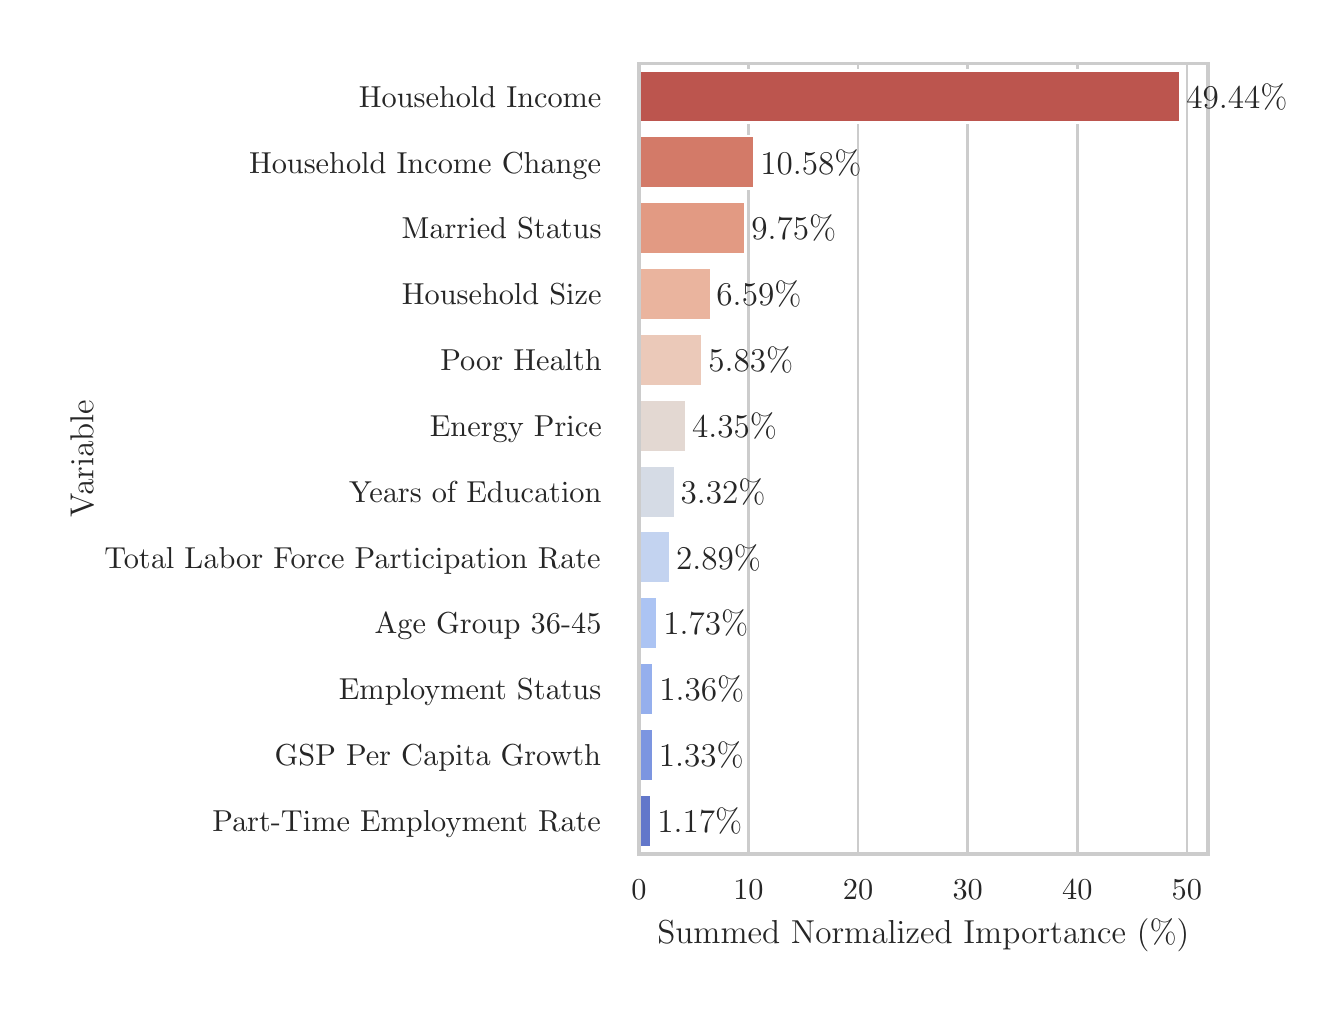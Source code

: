 \begingroup%
\makeatletter%
\begin{pgfpicture}%
\pgfpathrectangle{\pgfpointorigin}{\pgfqpoint{6.4in}{4.8in}}%
\pgfusepath{use as bounding box, clip}%
\begin{pgfscope}%
\pgfsetbuttcap%
\pgfsetmiterjoin%
\definecolor{currentfill}{rgb}{1.0,1.0,1.0}%
\pgfsetfillcolor{currentfill}%
\pgfsetlinewidth{0.0pt}%
\definecolor{currentstroke}{rgb}{1.0,1.0,1.0}%
\pgfsetstrokecolor{currentstroke}%
\pgfsetdash{}{0pt}%
\pgfpathmoveto{\pgfqpoint{0.0in}{0.0in}}%
\pgfpathlineto{\pgfqpoint{6.4in}{0.0in}}%
\pgfpathlineto{\pgfqpoint{6.4in}{4.8in}}%
\pgfpathlineto{\pgfqpoint{0.0in}{4.8in}}%
\pgfpathlineto{\pgfqpoint{0.0in}{0.0in}}%
\pgfpathclose%
\pgfusepath{fill}%
\end{pgfscope}%
\begin{pgfscope}%
\pgfsetbuttcap%
\pgfsetmiterjoin%
\definecolor{currentfill}{rgb}{1.0,1.0,1.0}%
\pgfsetfillcolor{currentfill}%
\pgfsetlinewidth{0.0pt}%
\definecolor{currentstroke}{rgb}{0.0,0.0,0.0}%
\pgfsetstrokecolor{currentstroke}%
\pgfsetstrokeopacity{0.0}%
\pgfsetdash{}{0pt}%
\pgfpathmoveto{\pgfqpoint{3.056in}{0.669in}}%
\pgfpathlineto{\pgfqpoint{5.901in}{0.669in}}%
\pgfpathlineto{\pgfqpoint{5.901in}{4.62in}}%
\pgfpathlineto{\pgfqpoint{3.056in}{4.62in}}%
\pgfpathlineto{\pgfqpoint{3.056in}{0.669in}}%
\pgfpathclose%
\pgfusepath{fill}%
\end{pgfscope}%
\begin{pgfscope}%
\pgfpathrectangle{\pgfqpoint{3.056in}{0.669in}}{\pgfqpoint{2.845in}{3.951in}}%
\pgfusepath{clip}%
\pgfsetroundcap%
\pgfsetroundjoin%
\pgfsetlinewidth{1.004pt}%
\definecolor{currentstroke}{rgb}{0.8,0.8,0.8}%
\pgfsetstrokecolor{currentstroke}%
\pgfsetdash{}{0pt}%
\pgfpathmoveto{\pgfqpoint{3.056in}{0.669in}}%
\pgfpathlineto{\pgfqpoint{3.056in}{4.62in}}%
\pgfusepath{stroke}%
\end{pgfscope}%
\begin{pgfscope}%
\definecolor{textcolor}{rgb}{0.15,0.15,0.15}%
\pgfsetstrokecolor{textcolor}%
\pgfsetfillcolor{textcolor}%
\pgftext[x=3.056in,y=0.537in,,top]{\color{textcolor}\fontsize{11.0}{13.2}\selectfont \(\displaystyle {0}\)}%
\end{pgfscope}%
\begin{pgfscope}%
\pgfpathrectangle{\pgfqpoint{3.056in}{0.669in}}{\pgfqpoint{2.845in}{3.951in}}%
\pgfusepath{clip}%
\pgfsetroundcap%
\pgfsetroundjoin%
\pgfsetlinewidth{1.004pt}%
\definecolor{currentstroke}{rgb}{0.8,0.8,0.8}%
\pgfsetstrokecolor{currentstroke}%
\pgfsetdash{}{0pt}%
\pgfpathmoveto{\pgfqpoint{3.604in}{0.669in}}%
\pgfpathlineto{\pgfqpoint{3.604in}{4.62in}}%
\pgfusepath{stroke}%
\end{pgfscope}%
\begin{pgfscope}%
\definecolor{textcolor}{rgb}{0.15,0.15,0.15}%
\pgfsetstrokecolor{textcolor}%
\pgfsetfillcolor{textcolor}%
\pgftext[x=3.604in,y=0.537in,,top]{\color{textcolor}\fontsize{11.0}{13.2}\selectfont \(\displaystyle {10}\)}%
\end{pgfscope}%
\begin{pgfscope}%
\pgfpathrectangle{\pgfqpoint{3.056in}{0.669in}}{\pgfqpoint{2.845in}{3.951in}}%
\pgfusepath{clip}%
\pgfsetroundcap%
\pgfsetroundjoin%
\pgfsetlinewidth{1.004pt}%
\definecolor{currentstroke}{rgb}{0.8,0.8,0.8}%
\pgfsetstrokecolor{currentstroke}%
\pgfsetdash{}{0pt}%
\pgfpathmoveto{\pgfqpoint{4.152in}{0.669in}}%
\pgfpathlineto{\pgfqpoint{4.152in}{4.62in}}%
\pgfusepath{stroke}%
\end{pgfscope}%
\begin{pgfscope}%
\definecolor{textcolor}{rgb}{0.15,0.15,0.15}%
\pgfsetstrokecolor{textcolor}%
\pgfsetfillcolor{textcolor}%
\pgftext[x=4.152in,y=0.537in,,top]{\color{textcolor}\fontsize{11.0}{13.2}\selectfont \(\displaystyle {20}\)}%
\end{pgfscope}%
\begin{pgfscope}%
\pgfpathrectangle{\pgfqpoint{3.056in}{0.669in}}{\pgfqpoint{2.845in}{3.951in}}%
\pgfusepath{clip}%
\pgfsetroundcap%
\pgfsetroundjoin%
\pgfsetlinewidth{1.004pt}%
\definecolor{currentstroke}{rgb}{0.8,0.8,0.8}%
\pgfsetstrokecolor{currentstroke}%
\pgfsetdash{}{0pt}%
\pgfpathmoveto{\pgfqpoint{4.7in}{0.669in}}%
\pgfpathlineto{\pgfqpoint{4.7in}{4.62in}}%
\pgfusepath{stroke}%
\end{pgfscope}%
\begin{pgfscope}%
\definecolor{textcolor}{rgb}{0.15,0.15,0.15}%
\pgfsetstrokecolor{textcolor}%
\pgfsetfillcolor{textcolor}%
\pgftext[x=4.7in,y=0.537in,,top]{\color{textcolor}\fontsize{11.0}{13.2}\selectfont \(\displaystyle {30}\)}%
\end{pgfscope}%
\begin{pgfscope}%
\pgfpathrectangle{\pgfqpoint{3.056in}{0.669in}}{\pgfqpoint{2.845in}{3.951in}}%
\pgfusepath{clip}%
\pgfsetroundcap%
\pgfsetroundjoin%
\pgfsetlinewidth{1.004pt}%
\definecolor{currentstroke}{rgb}{0.8,0.8,0.8}%
\pgfsetstrokecolor{currentstroke}%
\pgfsetdash{}{0pt}%
\pgfpathmoveto{\pgfqpoint{5.248in}{0.669in}}%
\pgfpathlineto{\pgfqpoint{5.248in}{4.62in}}%
\pgfusepath{stroke}%
\end{pgfscope}%
\begin{pgfscope}%
\definecolor{textcolor}{rgb}{0.15,0.15,0.15}%
\pgfsetstrokecolor{textcolor}%
\pgfsetfillcolor{textcolor}%
\pgftext[x=5.248in,y=0.537in,,top]{\color{textcolor}\fontsize{11.0}{13.2}\selectfont \(\displaystyle {40}\)}%
\end{pgfscope}%
\begin{pgfscope}%
\pgfpathrectangle{\pgfqpoint{3.056in}{0.669in}}{\pgfqpoint{2.845in}{3.951in}}%
\pgfusepath{clip}%
\pgfsetroundcap%
\pgfsetroundjoin%
\pgfsetlinewidth{1.004pt}%
\definecolor{currentstroke}{rgb}{0.8,0.8,0.8}%
\pgfsetstrokecolor{currentstroke}%
\pgfsetdash{}{0pt}%
\pgfpathmoveto{\pgfqpoint{5.796in}{0.669in}}%
\pgfpathlineto{\pgfqpoint{5.796in}{4.62in}}%
\pgfusepath{stroke}%
\end{pgfscope}%
\begin{pgfscope}%
\definecolor{textcolor}{rgb}{0.15,0.15,0.15}%
\pgfsetstrokecolor{textcolor}%
\pgfsetfillcolor{textcolor}%
\pgftext[x=5.796in,y=0.537in,,top]{\color{textcolor}\fontsize{11.0}{13.2}\selectfont \(\displaystyle {50}\)}%
\end{pgfscope}%
\begin{pgfscope}%
\definecolor{textcolor}{rgb}{0.15,0.15,0.15}%
\pgfsetstrokecolor{textcolor}%
\pgfsetfillcolor{textcolor}%
\pgftext[x=4.478in,y=0.347in,,top]{\color{textcolor}\fontsize{12.0}{14.4}\selectfont Summed Normalized Importance (\%)}%
\end{pgfscope}%
\begin{pgfscope}%
\definecolor{textcolor}{rgb}{0.15,0.15,0.15}%
\pgfsetstrokecolor{textcolor}%
\pgfsetfillcolor{textcolor}%
\pgftext[x=1.656in, y=4.403in, left, base]{\color{textcolor}\fontsize{11.0}{13.2}\selectfont Household Income }%
\end{pgfscope}%
\begin{pgfscope}%
\definecolor{textcolor}{rgb}{0.15,0.15,0.15}%
\pgfsetstrokecolor{textcolor}%
\pgfsetfillcolor{textcolor}%
\pgftext[x=1.107in, y=4.073in, left, base]{\color{textcolor}\fontsize{11.0}{13.2}\selectfont Household Income Change }%
\end{pgfscope}%
\begin{pgfscope}%
\definecolor{textcolor}{rgb}{0.15,0.15,0.15}%
\pgfsetstrokecolor{textcolor}%
\pgfsetfillcolor{textcolor}%
\pgftext[x=1.87in, y=3.744in, left, base]{\color{textcolor}\fontsize{11.0}{13.2}\selectfont Married Status }%
\end{pgfscope}%
\begin{pgfscope}%
\definecolor{textcolor}{rgb}{0.15,0.15,0.15}%
\pgfsetstrokecolor{textcolor}%
\pgfsetfillcolor{textcolor}%
\pgftext[x=1.871in, y=3.415in, left, base]{\color{textcolor}\fontsize{11.0}{13.2}\selectfont Household Size }%
\end{pgfscope}%
\begin{pgfscope}%
\definecolor{textcolor}{rgb}{0.15,0.15,0.15}%
\pgfsetstrokecolor{textcolor}%
\pgfsetfillcolor{textcolor}%
\pgftext[x=2.064in, y=3.086in, left, base]{\color{textcolor}\fontsize{11.0}{13.2}\selectfont Poor Health }%
\end{pgfscope}%
\begin{pgfscope}%
\definecolor{textcolor}{rgb}{0.15,0.15,0.15}%
\pgfsetstrokecolor{textcolor}%
\pgfsetfillcolor{textcolor}%
\pgftext[x=2.011in, y=2.756in, left, base]{\color{textcolor}\fontsize{11.0}{13.2}\selectfont Energy Price }%
\end{pgfscope}%
\begin{pgfscope}%
\definecolor{textcolor}{rgb}{0.15,0.15,0.15}%
\pgfsetstrokecolor{textcolor}%
\pgfsetfillcolor{textcolor}%
\pgftext[x=1.607in, y=2.427in, left, base]{\color{textcolor}\fontsize{11.0}{13.2}\selectfont Years of Education }%
\end{pgfscope}%
\begin{pgfscope}%
\definecolor{textcolor}{rgb}{0.15,0.15,0.15}%
\pgfsetstrokecolor{textcolor}%
\pgfsetfillcolor{textcolor}%
\pgftext[x=0.384in, y=2.098in, left, base]{\color{textcolor}\fontsize{11.0}{13.2}\selectfont Total Labor Force Participation Rate }%
\end{pgfscope}%
\begin{pgfscope}%
\definecolor{textcolor}{rgb}{0.15,0.15,0.15}%
\pgfsetstrokecolor{textcolor}%
\pgfsetfillcolor{textcolor}%
\pgftext[x=1.735in, y=1.769in, left, base]{\color{textcolor}\fontsize{11.0}{13.2}\selectfont Age Group 36-45 }%
\end{pgfscope}%
\begin{pgfscope}%
\definecolor{textcolor}{rgb}{0.15,0.15,0.15}%
\pgfsetstrokecolor{textcolor}%
\pgfsetfillcolor{textcolor}%
\pgftext[x=1.556in, y=1.44in, left, base]{\color{textcolor}\fontsize{11.0}{13.2}\selectfont Employment Status }%
\end{pgfscope}%
\begin{pgfscope}%
\definecolor{textcolor}{rgb}{0.15,0.15,0.15}%
\pgfsetstrokecolor{textcolor}%
\pgfsetfillcolor{textcolor}%
\pgftext[x=1.235in, y=1.11in, left, base]{\color{textcolor}\fontsize{11.0}{13.2}\selectfont GSP Per Capita Growth }%
\end{pgfscope}%
\begin{pgfscope}%
\definecolor{textcolor}{rgb}{0.15,0.15,0.15}%
\pgfsetstrokecolor{textcolor}%
\pgfsetfillcolor{textcolor}%
\pgftext[x=0.923in, y=0.781in, left, base]{\color{textcolor}\fontsize{11.0}{13.2}\selectfont Part-Time Employment Rate }%
\end{pgfscope}%
\begin{pgfscope}%
\definecolor{textcolor}{rgb}{0.15,0.15,0.15}%
\pgfsetstrokecolor{textcolor}%
\pgfsetfillcolor{textcolor}%
\pgftext[x=0.328in,y=2.645in,,bottom,rotate=90.0]{\color{textcolor}\fontsize{12.0}{14.4}\selectfont Variable}%
\end{pgfscope}%
\begin{pgfscope}%
\pgfpathrectangle{\pgfqpoint{3.056in}{0.669in}}{\pgfqpoint{2.845in}{3.951in}}%
\pgfusepath{clip}%
\pgfsetbuttcap%
\pgfsetmiterjoin%
\definecolor{currentfill}{rgb}{0.739,0.332,0.307}%
\pgfsetfillcolor{currentfill}%
\pgfsetlinewidth{1.004pt}%
\definecolor{currentstroke}{rgb}{1.0,1.0,1.0}%
\pgfsetstrokecolor{currentstroke}%
\pgfsetdash{}{0pt}%
\pgfpathmoveto{\pgfqpoint{3.056in}{4.587in}}%
\pgfpathlineto{\pgfqpoint{5.765in}{4.587in}}%
\pgfpathlineto{\pgfqpoint{5.765in}{4.324in}}%
\pgfpathlineto{\pgfqpoint{3.056in}{4.324in}}%
\pgfpathlineto{\pgfqpoint{3.056in}{4.587in}}%
\pgfpathclose%
\pgfusepath{stroke,fill}%
\end{pgfscope}%
\begin{pgfscope}%
\pgfpathrectangle{\pgfqpoint{3.056in}{0.669in}}{\pgfqpoint{2.845in}{3.951in}}%
\pgfusepath{clip}%
\pgfsetbuttcap%
\pgfsetmiterjoin%
\definecolor{currentfill}{rgb}{0.826,0.479,0.408}%
\pgfsetfillcolor{currentfill}%
\pgfsetlinewidth{1.004pt}%
\definecolor{currentstroke}{rgb}{1.0,1.0,1.0}%
\pgfsetstrokecolor{currentstroke}%
\pgfsetdash{}{0pt}%
\pgfpathmoveto{\pgfqpoint{3.056in}{4.258in}}%
\pgfpathlineto{\pgfqpoint{3.636in}{4.258in}}%
\pgfpathlineto{\pgfqpoint{3.636in}{3.994in}}%
\pgfpathlineto{\pgfqpoint{3.056in}{3.994in}}%
\pgfpathlineto{\pgfqpoint{3.056in}{4.258in}}%
\pgfpathclose%
\pgfusepath{stroke,fill}%
\end{pgfscope}%
\begin{pgfscope}%
\pgfpathrectangle{\pgfqpoint{3.056in}{0.669in}}{\pgfqpoint{2.845in}{3.951in}}%
\pgfusepath{clip}%
\pgfsetbuttcap%
\pgfsetmiterjoin%
\definecolor{currentfill}{rgb}{0.887,0.605,0.515}%
\pgfsetfillcolor{currentfill}%
\pgfsetlinewidth{1.004pt}%
\definecolor{currentstroke}{rgb}{1.0,1.0,1.0}%
\pgfsetstrokecolor{currentstroke}%
\pgfsetdash{}{0pt}%
\pgfpathmoveto{\pgfqpoint{3.056in}{3.929in}}%
\pgfpathlineto{\pgfqpoint{3.59in}{3.929in}}%
\pgfpathlineto{\pgfqpoint{3.59in}{3.665in}}%
\pgfpathlineto{\pgfqpoint{3.056in}{3.665in}}%
\pgfpathlineto{\pgfqpoint{3.056in}{3.929in}}%
\pgfpathclose%
\pgfusepath{stroke,fill}%
\end{pgfscope}%
\begin{pgfscope}%
\pgfpathrectangle{\pgfqpoint{3.056in}{0.669in}}{\pgfqpoint{2.845in}{3.951in}}%
\pgfusepath{clip}%
\pgfsetbuttcap%
\pgfsetmiterjoin%
\definecolor{currentfill}{rgb}{0.919,0.706,0.619}%
\pgfsetfillcolor{currentfill}%
\pgfsetlinewidth{1.004pt}%
\definecolor{currentstroke}{rgb}{1.0,1.0,1.0}%
\pgfsetstrokecolor{currentstroke}%
\pgfsetdash{}{0pt}%
\pgfpathmoveto{\pgfqpoint{3.056in}{3.599in}}%
\pgfpathlineto{\pgfqpoint{3.417in}{3.599in}}%
\pgfpathlineto{\pgfqpoint{3.417in}{3.336in}}%
\pgfpathlineto{\pgfqpoint{3.056in}{3.336in}}%
\pgfpathlineto{\pgfqpoint{3.056in}{3.599in}}%
\pgfpathclose%
\pgfusepath{stroke,fill}%
\end{pgfscope}%
\begin{pgfscope}%
\pgfpathrectangle{\pgfqpoint{3.056in}{0.669in}}{\pgfqpoint{2.845in}{3.951in}}%
\pgfusepath{clip}%
\pgfsetbuttcap%
\pgfsetmiterjoin%
\definecolor{currentfill}{rgb}{0.922,0.79,0.725}%
\pgfsetfillcolor{currentfill}%
\pgfsetlinewidth{1.004pt}%
\definecolor{currentstroke}{rgb}{1.0,1.0,1.0}%
\pgfsetstrokecolor{currentstroke}%
\pgfsetdash{}{0pt}%
\pgfpathmoveto{\pgfqpoint{3.056in}{3.27in}}%
\pgfpathlineto{\pgfqpoint{3.375in}{3.27in}}%
\pgfpathlineto{\pgfqpoint{3.375in}{3.007in}}%
\pgfpathlineto{\pgfqpoint{3.056in}{3.007in}}%
\pgfpathlineto{\pgfqpoint{3.056in}{3.27in}}%
\pgfpathclose%
\pgfusepath{stroke,fill}%
\end{pgfscope}%
\begin{pgfscope}%
\pgfpathrectangle{\pgfqpoint{3.056in}{0.669in}}{\pgfqpoint{2.845in}{3.951in}}%
\pgfusepath{clip}%
\pgfsetbuttcap%
\pgfsetmiterjoin%
\definecolor{currentfill}{rgb}{0.891,0.848,0.823}%
\pgfsetfillcolor{currentfill}%
\pgfsetlinewidth{1.004pt}%
\definecolor{currentstroke}{rgb}{1.0,1.0,1.0}%
\pgfsetstrokecolor{currentstroke}%
\pgfsetdash{}{0pt}%
\pgfpathmoveto{\pgfqpoint{3.056in}{2.941in}}%
\pgfpathlineto{\pgfqpoint{3.294in}{2.941in}}%
\pgfpathlineto{\pgfqpoint{3.294in}{2.678in}}%
\pgfpathlineto{\pgfqpoint{3.056in}{2.678in}}%
\pgfpathlineto{\pgfqpoint{3.056in}{2.941in}}%
\pgfpathclose%
\pgfusepath{stroke,fill}%
\end{pgfscope}%
\begin{pgfscope}%
\pgfpathrectangle{\pgfqpoint{3.056in}{0.669in}}{\pgfqpoint{2.845in}{3.951in}}%
\pgfusepath{clip}%
\pgfsetbuttcap%
\pgfsetmiterjoin%
\definecolor{currentfill}{rgb}{0.837,0.86,0.897}%
\pgfsetfillcolor{currentfill}%
\pgfsetlinewidth{1.004pt}%
\definecolor{currentstroke}{rgb}{1.0,1.0,1.0}%
\pgfsetstrokecolor{currentstroke}%
\pgfsetdash{}{0pt}%
\pgfpathmoveto{\pgfqpoint{3.056in}{2.612in}}%
\pgfpathlineto{\pgfqpoint{3.238in}{2.612in}}%
\pgfpathlineto{\pgfqpoint{3.238in}{2.348in}}%
\pgfpathlineto{\pgfqpoint{3.056in}{2.348in}}%
\pgfpathlineto{\pgfqpoint{3.056in}{2.612in}}%
\pgfpathclose%
\pgfusepath{stroke,fill}%
\end{pgfscope}%
\begin{pgfscope}%
\pgfpathrectangle{\pgfqpoint{3.056in}{0.669in}}{\pgfqpoint{2.845in}{3.951in}}%
\pgfusepath{clip}%
\pgfsetbuttcap%
\pgfsetmiterjoin%
\definecolor{currentfill}{rgb}{0.764,0.828,0.941}%
\pgfsetfillcolor{currentfill}%
\pgfsetlinewidth{1.004pt}%
\definecolor{currentstroke}{rgb}{1.0,1.0,1.0}%
\pgfsetstrokecolor{currentstroke}%
\pgfsetdash{}{0pt}%
\pgfpathmoveto{\pgfqpoint{3.056in}{2.283in}}%
\pgfpathlineto{\pgfqpoint{3.214in}{2.283in}}%
\pgfpathlineto{\pgfqpoint{3.214in}{2.019in}}%
\pgfpathlineto{\pgfqpoint{3.056in}{2.019in}}%
\pgfpathlineto{\pgfqpoint{3.056in}{2.283in}}%
\pgfpathclose%
\pgfusepath{stroke,fill}%
\end{pgfscope}%
\begin{pgfscope}%
\pgfpathrectangle{\pgfqpoint{3.056in}{0.669in}}{\pgfqpoint{2.845in}{3.951in}}%
\pgfusepath{clip}%
\pgfsetbuttcap%
\pgfsetmiterjoin%
\definecolor{currentfill}{rgb}{0.676,0.768,0.952}%
\pgfsetfillcolor{currentfill}%
\pgfsetlinewidth{1.004pt}%
\definecolor{currentstroke}{rgb}{1.0,1.0,1.0}%
\pgfsetstrokecolor{currentstroke}%
\pgfsetdash{}{0pt}%
\pgfpathmoveto{\pgfqpoint{3.056in}{1.953in}}%
\pgfpathlineto{\pgfqpoint{3.151in}{1.953in}}%
\pgfpathlineto{\pgfqpoint{3.151in}{1.69in}}%
\pgfpathlineto{\pgfqpoint{3.056in}{1.69in}}%
\pgfpathlineto{\pgfqpoint{3.056in}{1.953in}}%
\pgfpathclose%
\pgfusepath{stroke,fill}%
\end{pgfscope}%
\begin{pgfscope}%
\pgfpathrectangle{\pgfqpoint{3.056in}{0.669in}}{\pgfqpoint{2.845in}{3.951in}}%
\pgfusepath{clip}%
\pgfsetbuttcap%
\pgfsetmiterjoin%
\definecolor{currentfill}{rgb}{0.585,0.688,0.931}%
\pgfsetfillcolor{currentfill}%
\pgfsetlinewidth{1.004pt}%
\definecolor{currentstroke}{rgb}{1.0,1.0,1.0}%
\pgfsetstrokecolor{currentstroke}%
\pgfsetdash{}{0pt}%
\pgfpathmoveto{\pgfqpoint{3.056in}{1.624in}}%
\pgfpathlineto{\pgfqpoint{3.131in}{1.624in}}%
\pgfpathlineto{\pgfqpoint{3.131in}{1.361in}}%
\pgfpathlineto{\pgfqpoint{3.056in}{1.361in}}%
\pgfpathlineto{\pgfqpoint{3.056in}{1.624in}}%
\pgfpathclose%
\pgfusepath{stroke,fill}%
\end{pgfscope}%
\begin{pgfscope}%
\pgfpathrectangle{\pgfqpoint{3.056in}{0.669in}}{\pgfqpoint{2.845in}{3.951in}}%
\pgfusepath{clip}%
\pgfsetbuttcap%
\pgfsetmiterjoin%
\definecolor{currentfill}{rgb}{0.485,0.585,0.877}%
\pgfsetfillcolor{currentfill}%
\pgfsetlinewidth{1.004pt}%
\definecolor{currentstroke}{rgb}{1.0,1.0,1.0}%
\pgfsetstrokecolor{currentstroke}%
\pgfsetdash{}{0pt}%
\pgfpathmoveto{\pgfqpoint{3.056in}{1.295in}}%
\pgfpathlineto{\pgfqpoint{3.129in}{1.295in}}%
\pgfpathlineto{\pgfqpoint{3.129in}{1.031in}}%
\pgfpathlineto{\pgfqpoint{3.056in}{1.031in}}%
\pgfpathlineto{\pgfqpoint{3.056in}{1.295in}}%
\pgfpathclose%
\pgfusepath{stroke,fill}%
\end{pgfscope}%
\begin{pgfscope}%
\pgfpathrectangle{\pgfqpoint{3.056in}{0.669in}}{\pgfqpoint{2.845in}{3.951in}}%
\pgfusepath{clip}%
\pgfsetbuttcap%
\pgfsetmiterjoin%
\definecolor{currentfill}{rgb}{0.386,0.467,0.792}%
\pgfsetfillcolor{currentfill}%
\pgfsetlinewidth{1.004pt}%
\definecolor{currentstroke}{rgb}{1.0,1.0,1.0}%
\pgfsetstrokecolor{currentstroke}%
\pgfsetdash{}{0pt}%
\pgfpathmoveto{\pgfqpoint{3.056in}{0.966in}}%
\pgfpathlineto{\pgfqpoint{3.12in}{0.966in}}%
\pgfpathlineto{\pgfqpoint{3.12in}{0.702in}}%
\pgfpathlineto{\pgfqpoint{3.056in}{0.702in}}%
\pgfpathlineto{\pgfqpoint{3.056in}{0.966in}}%
\pgfpathclose%
\pgfusepath{stroke,fill}%
\end{pgfscope}%
\begin{pgfscope}%
\pgfpathrectangle{\pgfqpoint{3.056in}{0.669in}}{\pgfqpoint{2.845in}{3.951in}}%
\pgfusepath{clip}%
\pgfsetroundcap%
\pgfsetroundjoin%
\pgfsetlinewidth{2.258pt}%
\definecolor{currentstroke}{rgb}{0.26,0.26,0.26}%
\pgfsetstrokecolor{currentstroke}%
\pgfsetdash{}{0pt}%
\pgfusepath{stroke}%
\end{pgfscope}%
\begin{pgfscope}%
\pgfpathrectangle{\pgfqpoint{3.056in}{0.669in}}{\pgfqpoint{2.845in}{3.951in}}%
\pgfusepath{clip}%
\pgfsetroundcap%
\pgfsetroundjoin%
\pgfsetlinewidth{2.258pt}%
\definecolor{currentstroke}{rgb}{0.26,0.26,0.26}%
\pgfsetstrokecolor{currentstroke}%
\pgfsetdash{}{0pt}%
\pgfusepath{stroke}%
\end{pgfscope}%
\begin{pgfscope}%
\pgfpathrectangle{\pgfqpoint{3.056in}{0.669in}}{\pgfqpoint{2.845in}{3.951in}}%
\pgfusepath{clip}%
\pgfsetroundcap%
\pgfsetroundjoin%
\pgfsetlinewidth{2.258pt}%
\definecolor{currentstroke}{rgb}{0.26,0.26,0.26}%
\pgfsetstrokecolor{currentstroke}%
\pgfsetdash{}{0pt}%
\pgfusepath{stroke}%
\end{pgfscope}%
\begin{pgfscope}%
\pgfpathrectangle{\pgfqpoint{3.056in}{0.669in}}{\pgfqpoint{2.845in}{3.951in}}%
\pgfusepath{clip}%
\pgfsetroundcap%
\pgfsetroundjoin%
\pgfsetlinewidth{2.258pt}%
\definecolor{currentstroke}{rgb}{0.26,0.26,0.26}%
\pgfsetstrokecolor{currentstroke}%
\pgfsetdash{}{0pt}%
\pgfusepath{stroke}%
\end{pgfscope}%
\begin{pgfscope}%
\pgfpathrectangle{\pgfqpoint{3.056in}{0.669in}}{\pgfqpoint{2.845in}{3.951in}}%
\pgfusepath{clip}%
\pgfsetroundcap%
\pgfsetroundjoin%
\pgfsetlinewidth{2.258pt}%
\definecolor{currentstroke}{rgb}{0.26,0.26,0.26}%
\pgfsetstrokecolor{currentstroke}%
\pgfsetdash{}{0pt}%
\pgfusepath{stroke}%
\end{pgfscope}%
\begin{pgfscope}%
\pgfpathrectangle{\pgfqpoint{3.056in}{0.669in}}{\pgfqpoint{2.845in}{3.951in}}%
\pgfusepath{clip}%
\pgfsetroundcap%
\pgfsetroundjoin%
\pgfsetlinewidth{2.258pt}%
\definecolor{currentstroke}{rgb}{0.26,0.26,0.26}%
\pgfsetstrokecolor{currentstroke}%
\pgfsetdash{}{0pt}%
\pgfusepath{stroke}%
\end{pgfscope}%
\begin{pgfscope}%
\pgfpathrectangle{\pgfqpoint{3.056in}{0.669in}}{\pgfqpoint{2.845in}{3.951in}}%
\pgfusepath{clip}%
\pgfsetroundcap%
\pgfsetroundjoin%
\pgfsetlinewidth{2.258pt}%
\definecolor{currentstroke}{rgb}{0.26,0.26,0.26}%
\pgfsetstrokecolor{currentstroke}%
\pgfsetdash{}{0pt}%
\pgfusepath{stroke}%
\end{pgfscope}%
\begin{pgfscope}%
\pgfpathrectangle{\pgfqpoint{3.056in}{0.669in}}{\pgfqpoint{2.845in}{3.951in}}%
\pgfusepath{clip}%
\pgfsetroundcap%
\pgfsetroundjoin%
\pgfsetlinewidth{2.258pt}%
\definecolor{currentstroke}{rgb}{0.26,0.26,0.26}%
\pgfsetstrokecolor{currentstroke}%
\pgfsetdash{}{0pt}%
\pgfusepath{stroke}%
\end{pgfscope}%
\begin{pgfscope}%
\pgfpathrectangle{\pgfqpoint{3.056in}{0.669in}}{\pgfqpoint{2.845in}{3.951in}}%
\pgfusepath{clip}%
\pgfsetroundcap%
\pgfsetroundjoin%
\pgfsetlinewidth{2.258pt}%
\definecolor{currentstroke}{rgb}{0.26,0.26,0.26}%
\pgfsetstrokecolor{currentstroke}%
\pgfsetdash{}{0pt}%
\pgfusepath{stroke}%
\end{pgfscope}%
\begin{pgfscope}%
\pgfpathrectangle{\pgfqpoint{3.056in}{0.669in}}{\pgfqpoint{2.845in}{3.951in}}%
\pgfusepath{clip}%
\pgfsetroundcap%
\pgfsetroundjoin%
\pgfsetlinewidth{2.258pt}%
\definecolor{currentstroke}{rgb}{0.26,0.26,0.26}%
\pgfsetstrokecolor{currentstroke}%
\pgfsetdash{}{0pt}%
\pgfusepath{stroke}%
\end{pgfscope}%
\begin{pgfscope}%
\pgfpathrectangle{\pgfqpoint{3.056in}{0.669in}}{\pgfqpoint{2.845in}{3.951in}}%
\pgfusepath{clip}%
\pgfsetroundcap%
\pgfsetroundjoin%
\pgfsetlinewidth{2.258pt}%
\definecolor{currentstroke}{rgb}{0.26,0.26,0.26}%
\pgfsetstrokecolor{currentstroke}%
\pgfsetdash{}{0pt}%
\pgfusepath{stroke}%
\end{pgfscope}%
\begin{pgfscope}%
\pgfpathrectangle{\pgfqpoint{3.056in}{0.669in}}{\pgfqpoint{2.845in}{3.951in}}%
\pgfusepath{clip}%
\pgfsetroundcap%
\pgfsetroundjoin%
\pgfsetlinewidth{2.258pt}%
\definecolor{currentstroke}{rgb}{0.26,0.26,0.26}%
\pgfsetstrokecolor{currentstroke}%
\pgfsetdash{}{0pt}%
\pgfusepath{stroke}%
\end{pgfscope}%
\begin{pgfscope}%
\pgfsetrectcap%
\pgfsetmiterjoin%
\pgfsetlinewidth{1.255pt}%
\definecolor{currentstroke}{rgb}{0.8,0.8,0.8}%
\pgfsetstrokecolor{currentstroke}%
\pgfsetdash{}{0pt}%
\pgfpathmoveto{\pgfqpoint{3.056in}{0.669in}}%
\pgfpathlineto{\pgfqpoint{3.056in}{4.62in}}%
\pgfusepath{stroke}%
\end{pgfscope}%
\begin{pgfscope}%
\pgfsetrectcap%
\pgfsetmiterjoin%
\pgfsetlinewidth{1.255pt}%
\definecolor{currentstroke}{rgb}{0.8,0.8,0.8}%
\pgfsetstrokecolor{currentstroke}%
\pgfsetdash{}{0pt}%
\pgfpathmoveto{\pgfqpoint{5.901in}{0.669in}}%
\pgfpathlineto{\pgfqpoint{5.901in}{4.62in}}%
\pgfusepath{stroke}%
\end{pgfscope}%
\begin{pgfscope}%
\pgfsetrectcap%
\pgfsetmiterjoin%
\pgfsetlinewidth{1.255pt}%
\definecolor{currentstroke}{rgb}{0.8,0.8,0.8}%
\pgfsetstrokecolor{currentstroke}%
\pgfsetdash{}{0pt}%
\pgfpathmoveto{\pgfqpoint{3.056in}{0.669in}}%
\pgfpathlineto{\pgfqpoint{5.901in}{0.669in}}%
\pgfusepath{stroke}%
\end{pgfscope}%
\begin{pgfscope}%
\pgfsetrectcap%
\pgfsetmiterjoin%
\pgfsetlinewidth{1.255pt}%
\definecolor{currentstroke}{rgb}{0.8,0.8,0.8}%
\pgfsetstrokecolor{currentstroke}%
\pgfsetdash{}{0pt}%
\pgfpathmoveto{\pgfqpoint{3.056in}{4.62in}}%
\pgfpathlineto{\pgfqpoint{5.901in}{4.62in}}%
\pgfusepath{stroke}%
\end{pgfscope}%
\begin{pgfscope}%
\definecolor{textcolor}{rgb}{0.15,0.15,0.15}%
\pgfsetstrokecolor{textcolor}%
\pgfsetfillcolor{textcolor}%
\pgftext[x=5.793in,y=4.455in,left,]{\color{textcolor}\fontsize{12.0}{14.4}\selectfont 49.44\%}%
\end{pgfscope}%
\begin{pgfscope}%
\definecolor{textcolor}{rgb}{0.15,0.15,0.15}%
\pgfsetstrokecolor{textcolor}%
\pgfsetfillcolor{textcolor}%
\pgftext[x=3.663in,y=4.126in,left,]{\color{textcolor}\fontsize{12.0}{14.4}\selectfont 10.58\%}%
\end{pgfscope}%
\begin{pgfscope}%
\definecolor{textcolor}{rgb}{0.15,0.15,0.15}%
\pgfsetstrokecolor{textcolor}%
\pgfsetfillcolor{textcolor}%
\pgftext[x=3.618in,y=3.797in,left,]{\color{textcolor}\fontsize{12.0}{14.4}\selectfont 9.75\%}%
\end{pgfscope}%
\begin{pgfscope}%
\definecolor{textcolor}{rgb}{0.15,0.15,0.15}%
\pgfsetstrokecolor{textcolor}%
\pgfsetfillcolor{textcolor}%
\pgftext[x=3.444in,y=3.468in,left,]{\color{textcolor}\fontsize{12.0}{14.4}\selectfont 6.59\%}%
\end{pgfscope}%
\begin{pgfscope}%
\definecolor{textcolor}{rgb}{0.15,0.15,0.15}%
\pgfsetstrokecolor{textcolor}%
\pgfsetfillcolor{textcolor}%
\pgftext[x=3.403in,y=3.139in,left,]{\color{textcolor}\fontsize{12.0}{14.4}\selectfont 5.83\%}%
\end{pgfscope}%
\begin{pgfscope}%
\definecolor{textcolor}{rgb}{0.15,0.15,0.15}%
\pgfsetstrokecolor{textcolor}%
\pgfsetfillcolor{textcolor}%
\pgftext[x=3.322in,y=2.809in,left,]{\color{textcolor}\fontsize{12.0}{14.4}\selectfont 4.35\%}%
\end{pgfscope}%
\begin{pgfscope}%
\definecolor{textcolor}{rgb}{0.15,0.15,0.15}%
\pgfsetstrokecolor{textcolor}%
\pgfsetfillcolor{textcolor}%
\pgftext[x=3.265in,y=2.48in,left,]{\color{textcolor}\fontsize{12.0}{14.4}\selectfont 3.32\%}%
\end{pgfscope}%
\begin{pgfscope}%
\definecolor{textcolor}{rgb}{0.15,0.15,0.15}%
\pgfsetstrokecolor{textcolor}%
\pgfsetfillcolor{textcolor}%
\pgftext[x=3.242in,y=2.151in,left,]{\color{textcolor}\fontsize{12.0}{14.4}\selectfont 2.89\%}%
\end{pgfscope}%
\begin{pgfscope}%
\definecolor{textcolor}{rgb}{0.15,0.15,0.15}%
\pgfsetstrokecolor{textcolor}%
\pgfsetfillcolor{textcolor}%
\pgftext[x=3.178in,y=1.822in,left,]{\color{textcolor}\fontsize{12.0}{14.4}\selectfont 1.73\%}%
\end{pgfscope}%
\begin{pgfscope}%
\definecolor{textcolor}{rgb}{0.15,0.15,0.15}%
\pgfsetstrokecolor{textcolor}%
\pgfsetfillcolor{textcolor}%
\pgftext[x=3.158in,y=1.492in,left,]{\color{textcolor}\fontsize{12.0}{14.4}\selectfont 1.36\%}%
\end{pgfscope}%
\begin{pgfscope}%
\definecolor{textcolor}{rgb}{0.15,0.15,0.15}%
\pgfsetstrokecolor{textcolor}%
\pgfsetfillcolor{textcolor}%
\pgftext[x=3.156in,y=1.163in,left,]{\color{textcolor}\fontsize{12.0}{14.4}\selectfont 1.33\%}%
\end{pgfscope}%
\begin{pgfscope}%
\definecolor{textcolor}{rgb}{0.15,0.15,0.15}%
\pgfsetstrokecolor{textcolor}%
\pgfsetfillcolor{textcolor}%
\pgftext[x=3.148in,y=0.834in,left,]{\color{textcolor}\fontsize{12.0}{14.4}\selectfont 1.17\%}%
\end{pgfscope}%
\end{pgfpicture}%
\makeatother%
\endgroup%
